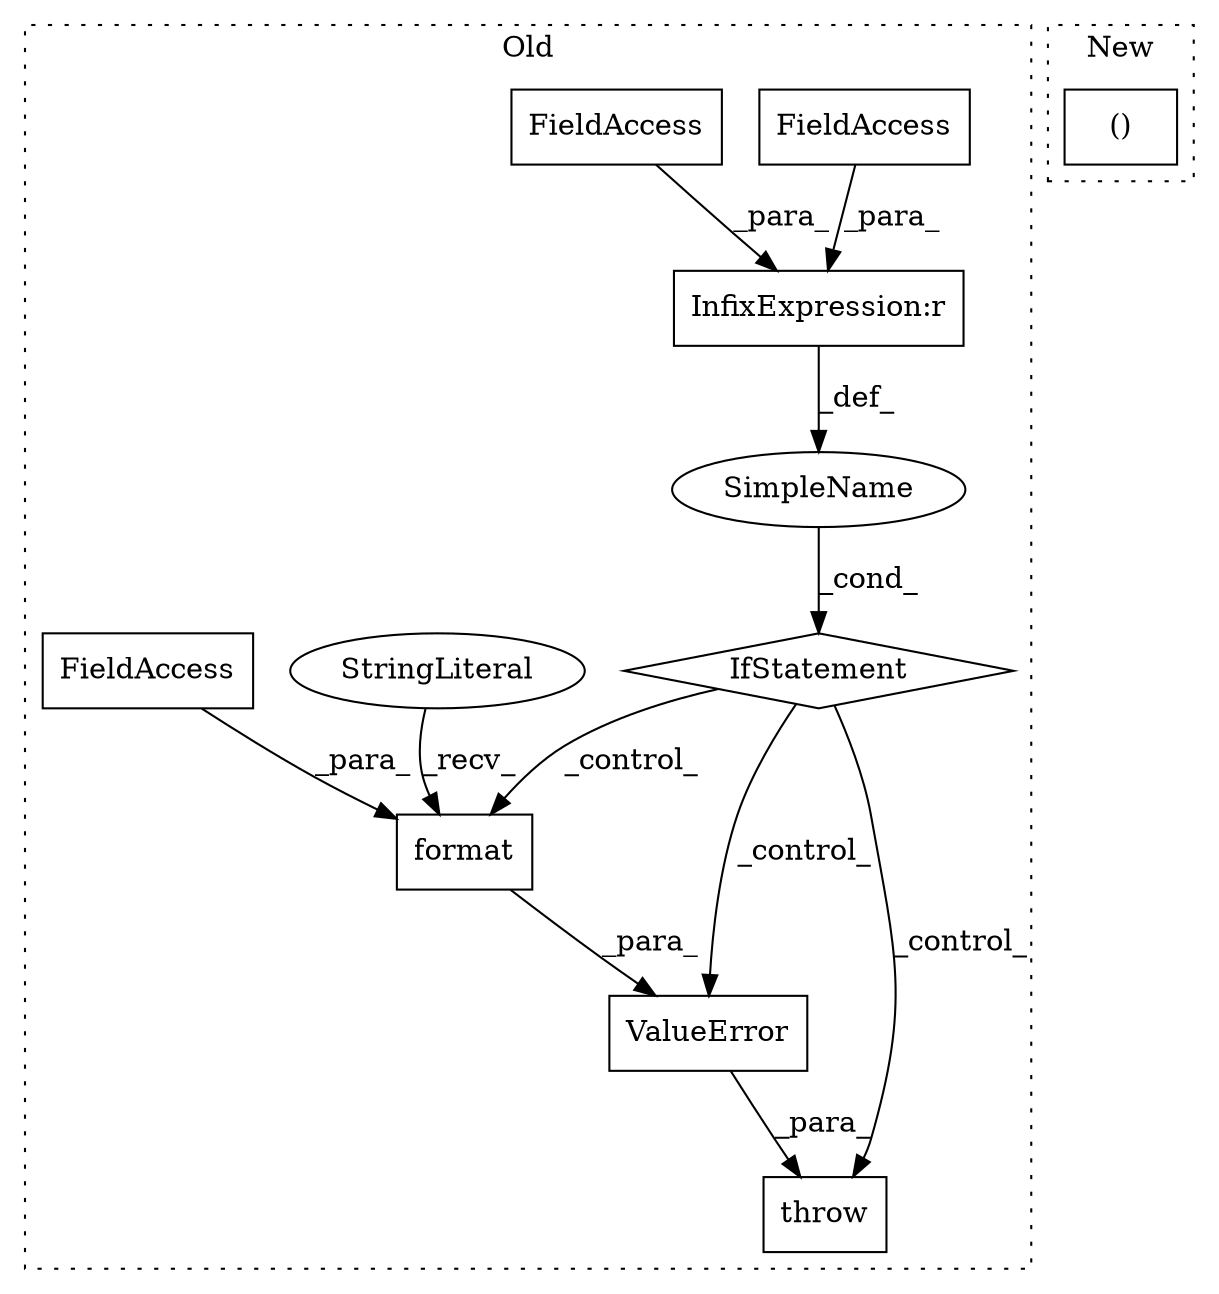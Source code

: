 digraph G {
subgraph cluster0 {
1 [label="format" a="32" s="1561,1575" l="7,1" shape="box"];
3 [label="StringLiteral" a="45" s="1477" l="83" shape="ellipse"];
4 [label="IfStatement" a="25" s="1386,1450" l="4,2" shape="diamond"];
5 [label="SimpleName" a="42" s="" l="" shape="ellipse"];
6 [label="throw" a="53" s="1460" l="6" shape="box"];
7 [label="InfixExpression:r" a="27" s="1425" l="4" shape="box"];
8 [label="ValueError" a="32" s="1466,1576" l="11,1" shape="box"];
9 [label="FieldAccess" a="22" s="1568" l="7" shape="box"];
10 [label="FieldAccess" a="22" s="1414" l="11" shape="box"];
11 [label="FieldAccess" a="22" s="1429" l="20" shape="box"];
label = "Old";
style="dotted";
}
subgraph cluster1 {
2 [label="()" a="106" s="1345" l="43" shape="box"];
label = "New";
style="dotted";
}
1 -> 8 [label="_para_"];
3 -> 1 [label="_recv_"];
4 -> 6 [label="_control_"];
4 -> 1 [label="_control_"];
4 -> 8 [label="_control_"];
5 -> 4 [label="_cond_"];
7 -> 5 [label="_def_"];
8 -> 6 [label="_para_"];
9 -> 1 [label="_para_"];
10 -> 7 [label="_para_"];
11 -> 7 [label="_para_"];
}